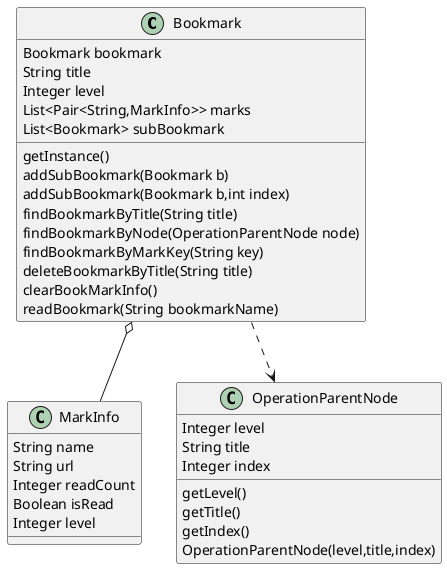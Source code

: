 @startuml
'https://plantuml.com/class-diagram

class Bookmark{
Bookmark bookmark
String title
Integer level
List<Pair<String,MarkInfo>> marks
List<Bookmark> subBookmark
getInstance()
addSubBookmark(Bookmark b)
addSubBookmark(Bookmark b,int index)
findBookmarkByTitle(String title)
findBookmarkByNode(OperationParentNode node)
findBookmarkByMarkKey(String key)
deleteBookmarkByTitle(String title)
clearBookMarkInfo()
readBookmark(String bookmarkName)
}

class MarkInfo{
String name
String url
Integer readCount
Boolean isRead
Integer level
}

class OperationParentNode{
Integer level
String title
Integer index
getLevel()
getTitle()
getIndex()
OperationParentNode(level,title,index)
}

'Bookmark -- MarkInfo
Bookmark o-- MarkInfo
Bookmark ..> OperationParentNode
@enduml
